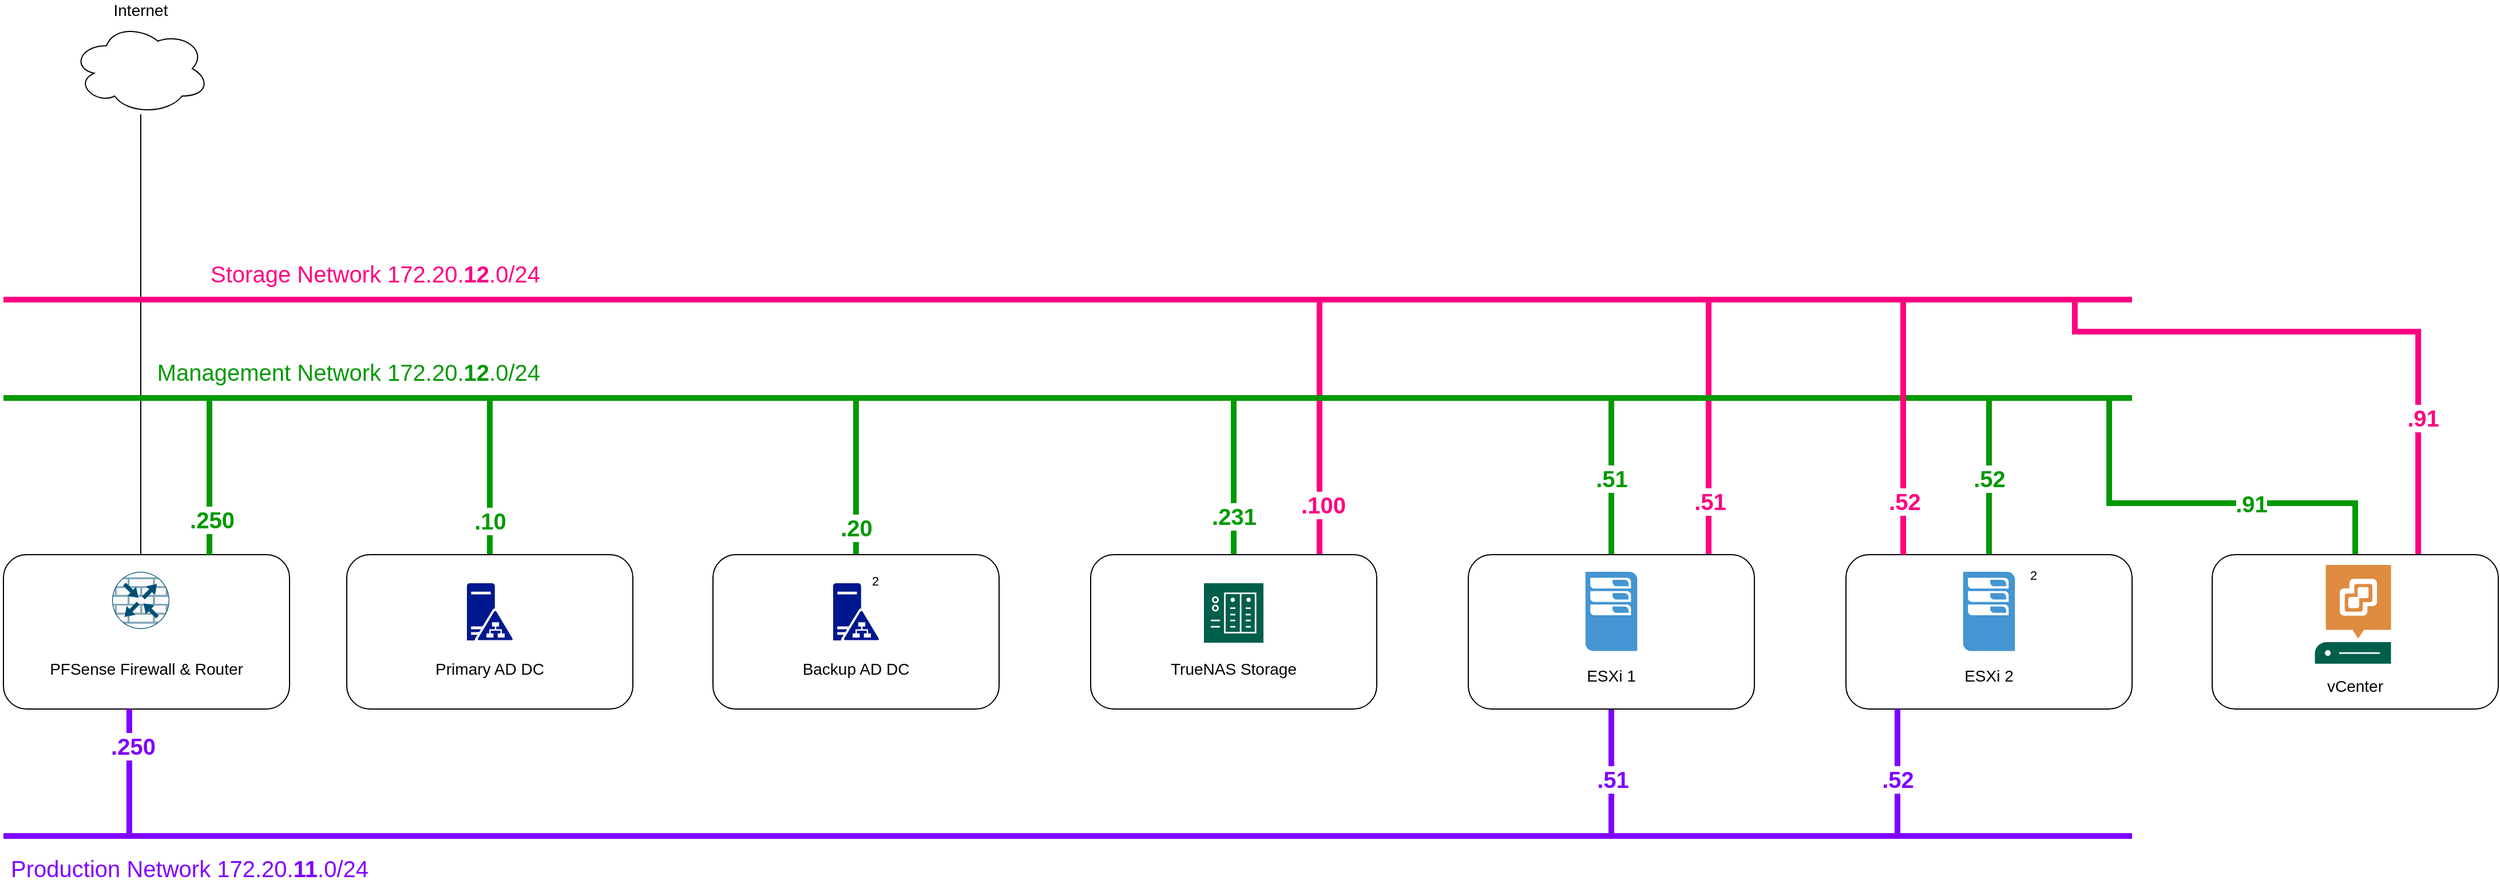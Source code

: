 <mxfile version="20.5.3" type="github">
  <diagram id="sirWhhB7pOe3GyJsnbqC" name="Page-1">
    <mxGraphModel dx="1720" dy="1044" grid="1" gridSize="10" guides="1" tooltips="1" connect="1" arrows="1" fold="1" page="1" pageScale="1" pageWidth="850" pageHeight="1100" math="0" shadow="0">
      <root>
        <mxCell id="0" />
        <mxCell id="1" parent="0" />
        <mxCell id="KDtAswgpiZjDjle5bZfT-6" style="edgeStyle=orthogonalEdgeStyle;rounded=0;orthogonalLoop=1;jettySize=auto;html=1;fontSize=14;verticalAlign=middle;endArrow=none;endFill=0;" edge="1" parent="1" source="KDtAswgpiZjDjle5bZfT-5">
          <mxGeometry relative="1" as="geometry">
            <mxPoint x="160" y="590" as="targetPoint" />
          </mxGeometry>
        </mxCell>
        <mxCell id="KDtAswgpiZjDjle5bZfT-63" style="edgeStyle=orthogonalEdgeStyle;rounded=0;orthogonalLoop=1;jettySize=auto;html=1;strokeColor=#009900;strokeWidth=5;fontSize=20;fontColor=#009900;endArrow=none;endFill=0;" edge="1" parent="1" source="KDtAswgpiZjDjle5bZfT-35">
          <mxGeometry relative="1" as="geometry">
            <mxPoint x="1880" y="450" as="targetPoint" />
            <Array as="points">
              <mxPoint x="2095" y="540" />
              <mxPoint x="1880" y="540" />
            </Array>
          </mxGeometry>
        </mxCell>
        <mxCell id="KDtAswgpiZjDjle5bZfT-64" value="&lt;b&gt;.91&lt;/b&gt;" style="edgeLabel;html=1;align=center;verticalAlign=middle;resizable=0;points=[];fontSize=20;fontColor=#009900;" vertex="1" connectable="0" parent="KDtAswgpiZjDjle5bZfT-63">
          <mxGeometry x="-0.223" y="6" relative="1" as="geometry">
            <mxPoint y="-6" as="offset" />
          </mxGeometry>
        </mxCell>
        <mxCell id="KDtAswgpiZjDjle5bZfT-74" style="edgeStyle=orthogonalEdgeStyle;rounded=0;orthogonalLoop=1;jettySize=auto;html=1;strokeColor=#FF0080;strokeWidth=5;fontSize=20;fontColor=#FF0080;endArrow=none;endFill=0;" edge="1" parent="1" source="KDtAswgpiZjDjle5bZfT-35">
          <mxGeometry relative="1" as="geometry">
            <mxPoint x="1850" y="360" as="targetPoint" />
            <Array as="points">
              <mxPoint x="2150" y="390" />
              <mxPoint x="1850" y="390" />
            </Array>
          </mxGeometry>
        </mxCell>
        <mxCell id="KDtAswgpiZjDjle5bZfT-75" value="&lt;b&gt;.91&lt;/b&gt;" style="edgeLabel;html=1;align=center;verticalAlign=middle;resizable=0;points=[];fontSize=20;fontColor=#FF0080;" vertex="1" connectable="0" parent="KDtAswgpiZjDjle5bZfT-74">
          <mxGeometry x="-0.542" y="-4" relative="1" as="geometry">
            <mxPoint as="offset" />
          </mxGeometry>
        </mxCell>
        <mxCell id="KDtAswgpiZjDjle5bZfT-35" value="" style="rounded=1;whiteSpace=wrap;html=1;fontSize=14;" vertex="1" parent="1">
          <mxGeometry x="1970" y="585" width="250" height="135" as="geometry" />
        </mxCell>
        <mxCell id="KDtAswgpiZjDjle5bZfT-37" value="vCenter" style="text;html=1;strokeColor=none;fillColor=none;align=center;verticalAlign=middle;whiteSpace=wrap;rounded=0;fontSize=14;" vertex="1" parent="KDtAswgpiZjDjle5bZfT-35">
          <mxGeometry x="20" y="100" width="210" height="30" as="geometry" />
        </mxCell>
        <mxCell id="KDtAswgpiZjDjle5bZfT-62" value="&lt;b&gt;.52&lt;/b&gt;" style="edgeStyle=orthogonalEdgeStyle;rounded=0;orthogonalLoop=1;jettySize=auto;html=1;strokeColor=#009900;strokeWidth=5;fontSize=20;fontColor=#009900;endArrow=none;endFill=0;" edge="1" parent="1" source="KDtAswgpiZjDjle5bZfT-32">
          <mxGeometry relative="1" as="geometry">
            <mxPoint x="1775" y="450" as="targetPoint" />
          </mxGeometry>
        </mxCell>
        <mxCell id="KDtAswgpiZjDjle5bZfT-32" value="" style="rounded=1;whiteSpace=wrap;html=1;fontSize=14;" vertex="1" parent="1">
          <mxGeometry x="1650" y="585" width="250" height="135" as="geometry" />
        </mxCell>
        <mxCell id="KDtAswgpiZjDjle5bZfT-33" value="&lt;div&gt;2&lt;/div&gt;" style="text;html=1;strokeColor=none;fillColor=none;align=center;verticalAlign=middle;whiteSpace=wrap;rounded=0;fontSize=11;" vertex="1" parent="KDtAswgpiZjDjle5bZfT-32">
          <mxGeometry x="134" y="3" width="60" height="30" as="geometry" />
        </mxCell>
        <mxCell id="KDtAswgpiZjDjle5bZfT-48" style="edgeStyle=orthogonalEdgeStyle;rounded=0;orthogonalLoop=1;jettySize=auto;html=1;strokeColor=#7F00FF;strokeWidth=5;fontSize=20;fontColor=#7F00FF;endArrow=none;endFill=0;" edge="1" parent="1" source="KDtAswgpiZjDjle5bZfT-29">
          <mxGeometry relative="1" as="geometry">
            <mxPoint x="1445" y="830" as="targetPoint" />
          </mxGeometry>
        </mxCell>
        <mxCell id="KDtAswgpiZjDjle5bZfT-49" value="&lt;b&gt;.51&lt;/b&gt;" style="edgeLabel;html=1;align=center;verticalAlign=middle;resizable=0;points=[];fontSize=20;fontColor=#7F00FF;" vertex="1" connectable="0" parent="KDtAswgpiZjDjle5bZfT-48">
          <mxGeometry x="0.104" relative="1" as="geometry">
            <mxPoint as="offset" />
          </mxGeometry>
        </mxCell>
        <mxCell id="KDtAswgpiZjDjle5bZfT-61" value="&lt;b&gt;.51&lt;/b&gt;" style="edgeStyle=orthogonalEdgeStyle;rounded=0;orthogonalLoop=1;jettySize=auto;html=1;strokeColor=#009900;strokeWidth=5;fontSize=20;fontColor=#009900;endArrow=none;endFill=0;" edge="1" parent="1" source="KDtAswgpiZjDjle5bZfT-29">
          <mxGeometry relative="1" as="geometry">
            <mxPoint x="1445" y="450" as="targetPoint" />
          </mxGeometry>
        </mxCell>
        <mxCell id="KDtAswgpiZjDjle5bZfT-68" style="edgeStyle=orthogonalEdgeStyle;rounded=0;orthogonalLoop=1;jettySize=auto;html=1;strokeColor=#FF0080;strokeWidth=5;fontSize=20;fontColor=#FF0080;endArrow=none;endFill=0;" edge="1" parent="1" source="KDtAswgpiZjDjle5bZfT-29">
          <mxGeometry relative="1" as="geometry">
            <mxPoint x="1530" y="360" as="targetPoint" />
            <Array as="points">
              <mxPoint x="1530" y="360" />
            </Array>
          </mxGeometry>
        </mxCell>
        <mxCell id="KDtAswgpiZjDjle5bZfT-69" value="&lt;b&gt;.51&lt;/b&gt;" style="edgeLabel;html=1;align=center;verticalAlign=middle;resizable=0;points=[];fontSize=20;fontColor=#FF0080;" vertex="1" connectable="0" parent="KDtAswgpiZjDjle5bZfT-68">
          <mxGeometry x="-0.581" y="-1" relative="1" as="geometry">
            <mxPoint as="offset" />
          </mxGeometry>
        </mxCell>
        <mxCell id="KDtAswgpiZjDjle5bZfT-29" value="" style="rounded=1;whiteSpace=wrap;html=1;fontSize=14;" vertex="1" parent="1">
          <mxGeometry x="1320" y="585" width="250" height="135" as="geometry" />
        </mxCell>
        <mxCell id="KDtAswgpiZjDjle5bZfT-59" style="edgeStyle=orthogonalEdgeStyle;rounded=0;orthogonalLoop=1;jettySize=auto;html=1;strokeColor=#009900;strokeWidth=5;fontSize=20;fontColor=#009900;endArrow=none;endFill=0;" edge="1" parent="1" source="KDtAswgpiZjDjle5bZfT-24">
          <mxGeometry relative="1" as="geometry">
            <mxPoint x="1115" y="450" as="targetPoint" />
            <Array as="points">
              <mxPoint x="1115" y="480" />
              <mxPoint x="1115" y="480" />
            </Array>
          </mxGeometry>
        </mxCell>
        <mxCell id="KDtAswgpiZjDjle5bZfT-60" value="&lt;b&gt;.231&lt;/b&gt;" style="edgeLabel;html=1;align=center;verticalAlign=middle;resizable=0;points=[];fontSize=20;fontColor=#009900;" vertex="1" connectable="0" parent="KDtAswgpiZjDjle5bZfT-59">
          <mxGeometry x="0.534" y="-3" relative="1" as="geometry">
            <mxPoint x="-3" y="69" as="offset" />
          </mxGeometry>
        </mxCell>
        <mxCell id="KDtAswgpiZjDjle5bZfT-66" style="edgeStyle=orthogonalEdgeStyle;rounded=0;orthogonalLoop=1;jettySize=auto;html=1;strokeColor=#FF0080;strokeWidth=5;fontSize=20;fontColor=#FF0080;endArrow=none;endFill=0;" edge="1" parent="1" source="KDtAswgpiZjDjle5bZfT-24">
          <mxGeometry relative="1" as="geometry">
            <mxPoint x="1190" y="360" as="targetPoint" />
            <Array as="points">
              <mxPoint x="1190" y="370" />
            </Array>
          </mxGeometry>
        </mxCell>
        <mxCell id="KDtAswgpiZjDjle5bZfT-67" value="&lt;b&gt;.100&lt;/b&gt;" style="edgeLabel;html=1;align=center;verticalAlign=middle;resizable=0;points=[];fontSize=20;fontColor=#FF0080;" vertex="1" connectable="0" parent="KDtAswgpiZjDjle5bZfT-66">
          <mxGeometry x="-0.603" y="-3" relative="1" as="geometry">
            <mxPoint as="offset" />
          </mxGeometry>
        </mxCell>
        <mxCell id="KDtAswgpiZjDjle5bZfT-24" value="" style="rounded=1;whiteSpace=wrap;html=1;fontSize=14;" vertex="1" parent="1">
          <mxGeometry x="990" y="585" width="250" height="135" as="geometry" />
        </mxCell>
        <mxCell id="KDtAswgpiZjDjle5bZfT-58" value="&lt;b&gt;.20&lt;/b&gt;" style="edgeStyle=orthogonalEdgeStyle;rounded=0;orthogonalLoop=1;jettySize=auto;html=1;strokeColor=#009900;strokeWidth=5;fontSize=20;fontColor=#009900;endArrow=none;endFill=0;" edge="1" parent="1">
          <mxGeometry x="-0.63" relative="1" as="geometry">
            <mxPoint x="785" y="450" as="targetPoint" />
            <mxPoint x="785" y="585" as="sourcePoint" />
            <mxPoint y="1" as="offset" />
          </mxGeometry>
        </mxCell>
        <mxCell id="KDtAswgpiZjDjle5bZfT-20" value="" style="rounded=1;whiteSpace=wrap;html=1;fontSize=14;" vertex="1" parent="1">
          <mxGeometry x="660" y="585" width="250" height="135" as="geometry" />
        </mxCell>
        <mxCell id="KDtAswgpiZjDjle5bZfT-56" style="edgeStyle=orthogonalEdgeStyle;rounded=0;orthogonalLoop=1;jettySize=auto;html=1;strokeColor=#009900;strokeWidth=5;fontSize=20;fontColor=#009900;endArrow=none;endFill=0;" edge="1" parent="1" source="KDtAswgpiZjDjle5bZfT-15">
          <mxGeometry relative="1" as="geometry">
            <mxPoint x="465" y="450" as="targetPoint" />
            <Array as="points">
              <mxPoint x="465" y="450" />
            </Array>
          </mxGeometry>
        </mxCell>
        <mxCell id="KDtAswgpiZjDjle5bZfT-57" value="&lt;b&gt;.10&lt;/b&gt;" style="edgeLabel;html=1;align=center;verticalAlign=middle;resizable=0;points=[];fontSize=20;fontColor=#009900;" vertex="1" connectable="0" parent="KDtAswgpiZjDjle5bZfT-56">
          <mxGeometry x="-0.1" y="-6" relative="1" as="geometry">
            <mxPoint x="-6" y="31" as="offset" />
          </mxGeometry>
        </mxCell>
        <mxCell id="KDtAswgpiZjDjle5bZfT-15" value="" style="rounded=1;whiteSpace=wrap;html=1;fontSize=14;" vertex="1" parent="1">
          <mxGeometry x="340" y="585" width="250" height="135" as="geometry" />
        </mxCell>
        <mxCell id="KDtAswgpiZjDjle5bZfT-8" value="" style="rounded=1;whiteSpace=wrap;html=1;fontSize=14;" vertex="1" parent="1">
          <mxGeometry x="40" y="585" width="250" height="135" as="geometry" />
        </mxCell>
        <mxCell id="KDtAswgpiZjDjle5bZfT-4" value="" style="sketch=0;points=[[0.5,0,0],[1,0.5,0],[0.5,1,0],[0,0.5,0],[0.145,0.145,0],[0.856,0.145,0],[0.855,0.856,0],[0.145,0.855,0]];verticalLabelPosition=bottom;html=1;verticalAlign=top;aspect=fixed;align=center;pointerEvents=1;shape=mxgraph.cisco19.rect;prIcon=router_with_firewall;fillColor=#FAFAFA;strokeColor=#005073;" vertex="1" parent="1">
          <mxGeometry x="135" y="600" width="50" height="50" as="geometry" />
        </mxCell>
        <mxCell id="KDtAswgpiZjDjle5bZfT-5" value="&lt;font style=&quot;font-size: 14px;&quot;&gt;Internet&lt;/font&gt;" style="ellipse;shape=cloud;whiteSpace=wrap;html=1;labelPosition=center;verticalLabelPosition=top;align=center;verticalAlign=bottom;" vertex="1" parent="1">
          <mxGeometry x="100" y="120" width="120" height="80" as="geometry" />
        </mxCell>
        <mxCell id="KDtAswgpiZjDjle5bZfT-9" value="PFSense Firewall &amp;amp; Router" style="text;html=1;strokeColor=none;fillColor=none;align=center;verticalAlign=middle;whiteSpace=wrap;rounded=0;fontSize=14;" vertex="1" parent="1">
          <mxGeometry x="60" y="670" width="210" height="30" as="geometry" />
        </mxCell>
        <mxCell id="KDtAswgpiZjDjle5bZfT-14" value="Primary AD DC" style="text;html=1;strokeColor=none;fillColor=none;align=center;verticalAlign=middle;whiteSpace=wrap;rounded=0;fontSize=14;" vertex="1" parent="1">
          <mxGeometry x="360" y="670" width="210" height="30" as="geometry" />
        </mxCell>
        <mxCell id="KDtAswgpiZjDjle5bZfT-16" value="" style="sketch=0;aspect=fixed;pointerEvents=1;shadow=0;dashed=0;html=1;strokeColor=none;labelPosition=center;verticalLabelPosition=bottom;verticalAlign=top;align=center;fillColor=#00188D;shape=mxgraph.mscae.enterprise.ad_fs;fontSize=14;" vertex="1" parent="1">
          <mxGeometry x="445" y="610" width="40" height="50" as="geometry" />
        </mxCell>
        <mxCell id="KDtAswgpiZjDjle5bZfT-18" value="" style="sketch=0;aspect=fixed;pointerEvents=1;shadow=0;dashed=0;html=1;strokeColor=none;labelPosition=right;verticalLabelPosition=top;verticalAlign=bottom;align=left;fillColor=#00188D;shape=mxgraph.mscae.enterprise.ad_fs;fontSize=11;" vertex="1" parent="1">
          <mxGeometry x="765" y="610" width="40" height="50" as="geometry" />
        </mxCell>
        <mxCell id="KDtAswgpiZjDjle5bZfT-19" value="Backup AD DC" style="text;html=1;strokeColor=none;fillColor=none;align=center;verticalAlign=middle;whiteSpace=wrap;rounded=0;fontSize=14;" vertex="1" parent="1">
          <mxGeometry x="680" y="670" width="210" height="30" as="geometry" />
        </mxCell>
        <mxCell id="KDtAswgpiZjDjle5bZfT-21" value="&lt;div&gt;2&lt;/div&gt;" style="text;html=1;strokeColor=none;fillColor=none;align=center;verticalAlign=middle;whiteSpace=wrap;rounded=0;fontSize=11;" vertex="1" parent="1">
          <mxGeometry x="772" y="593" width="60" height="30" as="geometry" />
        </mxCell>
        <mxCell id="KDtAswgpiZjDjle5bZfT-22" value="" style="sketch=0;pointerEvents=1;shadow=0;dashed=0;html=1;strokeColor=none;fillColor=#005F4B;labelPosition=center;verticalLabelPosition=bottom;verticalAlign=top;align=center;outlineConnect=0;shape=mxgraph.veeam2.nas;fontSize=11;" vertex="1" parent="1">
          <mxGeometry x="1089" y="610" width="52" height="52" as="geometry" />
        </mxCell>
        <mxCell id="KDtAswgpiZjDjle5bZfT-25" value="TrueNAS Storage" style="text;html=1;strokeColor=none;fillColor=none;align=center;verticalAlign=middle;whiteSpace=wrap;rounded=0;fontSize=14;" vertex="1" parent="1">
          <mxGeometry x="1010" y="670" width="210" height="30" as="geometry" />
        </mxCell>
        <mxCell id="KDtAswgpiZjDjle5bZfT-26" value="" style="pointerEvents=1;shadow=0;dashed=0;html=1;strokeColor=none;fillColor=#4495D1;labelPosition=center;verticalLabelPosition=bottom;verticalAlign=top;align=center;outlineConnect=0;shape=mxgraph.veeam.2d.esx_esxi;fontSize=11;" vertex="1" parent="1">
          <mxGeometry x="1422.39" y="600" width="45.23" height="69.2" as="geometry" />
        </mxCell>
        <mxCell id="KDtAswgpiZjDjle5bZfT-28" value="ESXi 1" style="text;html=1;strokeColor=none;fillColor=none;align=center;verticalAlign=middle;whiteSpace=wrap;rounded=0;fontSize=14;" vertex="1" parent="1">
          <mxGeometry x="1340" y="676" width="210" height="30" as="geometry" />
        </mxCell>
        <mxCell id="KDtAswgpiZjDjle5bZfT-30" value="" style="pointerEvents=1;shadow=0;dashed=0;html=1;strokeColor=none;fillColor=#4495D1;labelPosition=center;verticalLabelPosition=bottom;verticalAlign=top;align=center;outlineConnect=0;shape=mxgraph.veeam.2d.esx_esxi;fontSize=11;" vertex="1" parent="1">
          <mxGeometry x="1752.39" y="600" width="45.23" height="69.2" as="geometry" />
        </mxCell>
        <mxCell id="KDtAswgpiZjDjle5bZfT-31" value="ESXi 2" style="text;html=1;strokeColor=none;fillColor=none;align=center;verticalAlign=middle;whiteSpace=wrap;rounded=0;fontSize=14;" vertex="1" parent="1">
          <mxGeometry x="1670" y="676" width="210" height="30" as="geometry" />
        </mxCell>
        <mxCell id="KDtAswgpiZjDjle5bZfT-36" value="" style="sketch=0;pointerEvents=1;shadow=0;dashed=0;html=1;strokeColor=none;fillColor=#005F4B;labelPosition=center;verticalLabelPosition=bottom;verticalAlign=top;align=center;outlineConnect=0;shape=mxgraph.veeam2.vcenter_server;fontSize=11;" vertex="1" parent="1">
          <mxGeometry x="2059.77" y="594" width="66.46" height="86.4" as="geometry" />
        </mxCell>
        <mxCell id="KDtAswgpiZjDjle5bZfT-38" value="Production Network 172.20.&lt;b&gt;11&lt;/b&gt;.0/24" style="endArrow=none;html=1;rounded=0;fontSize=20;fontColor=#7F00FF;strokeColor=#7F00FF;strokeWidth=5;labelPosition=left;verticalLabelPosition=bottom;align=right;verticalAlign=top;" edge="1" parent="1">
          <mxGeometry x="-0.656" y="-10" width="50" height="50" relative="1" as="geometry">
            <mxPoint x="40" y="831" as="sourcePoint" />
            <mxPoint x="1900" y="831" as="targetPoint" />
            <mxPoint as="offset" />
          </mxGeometry>
        </mxCell>
        <mxCell id="KDtAswgpiZjDjle5bZfT-39" value="" style="endArrow=none;html=1;rounded=0;strokeColor=#7F00FF;strokeWidth=5;fontSize=20;fontColor=#7F00FF;entryX=0.44;entryY=1;entryDx=0;entryDy=0;entryPerimeter=0;" edge="1" parent="1">
          <mxGeometry width="50" height="50" relative="1" as="geometry">
            <mxPoint x="150" y="830" as="sourcePoint" />
            <mxPoint x="150.0" y="720" as="targetPoint" />
          </mxGeometry>
        </mxCell>
        <mxCell id="KDtAswgpiZjDjle5bZfT-40" value="&lt;b&gt;.250&lt;/b&gt;" style="edgeLabel;html=1;align=center;verticalAlign=middle;resizable=0;points=[];fontSize=20;fontColor=#7F00FF;" vertex="1" connectable="0" parent="KDtAswgpiZjDjle5bZfT-39">
          <mxGeometry x="0.445" y="-3" relative="1" as="geometry">
            <mxPoint y="1" as="offset" />
          </mxGeometry>
        </mxCell>
        <mxCell id="KDtAswgpiZjDjle5bZfT-50" style="edgeStyle=orthogonalEdgeStyle;rounded=0;orthogonalLoop=1;jettySize=auto;html=1;strokeColor=#7F00FF;strokeWidth=5;fontSize=20;fontColor=#7F00FF;endArrow=none;endFill=0;" edge="1" parent="1">
          <mxGeometry relative="1" as="geometry">
            <mxPoint x="1695" y="830" as="targetPoint" />
            <mxPoint x="1695" y="720" as="sourcePoint" />
          </mxGeometry>
        </mxCell>
        <mxCell id="KDtAswgpiZjDjle5bZfT-51" value="&lt;b&gt;.52&lt;/b&gt;" style="edgeLabel;html=1;align=center;verticalAlign=middle;resizable=0;points=[];fontSize=20;fontColor=#7F00FF;" vertex="1" connectable="0" parent="KDtAswgpiZjDjle5bZfT-50">
          <mxGeometry x="0.104" relative="1" as="geometry">
            <mxPoint as="offset" />
          </mxGeometry>
        </mxCell>
        <mxCell id="KDtAswgpiZjDjle5bZfT-52" value="Management Network 172.20.&lt;b&gt;12&lt;/b&gt;.0/24" style="endArrow=none;html=1;rounded=0;fontSize=20;fontColor=#009900;strokeColor=#009900;strokeWidth=5;labelPosition=left;verticalLabelPosition=top;align=right;verticalAlign=bottom;" edge="1" parent="1">
          <mxGeometry x="-0.495" y="8" width="50" height="50" relative="1" as="geometry">
            <mxPoint x="40" y="448" as="sourcePoint" />
            <mxPoint x="1900" y="448" as="targetPoint" />
            <mxPoint as="offset" />
          </mxGeometry>
        </mxCell>
        <mxCell id="KDtAswgpiZjDjle5bZfT-53" style="edgeStyle=orthogonalEdgeStyle;rounded=0;orthogonalLoop=1;jettySize=auto;html=1;strokeColor=#009900;strokeWidth=5;fontSize=20;fontColor=#009900;endArrow=none;endFill=0;" edge="1" parent="1" source="KDtAswgpiZjDjle5bZfT-8">
          <mxGeometry relative="1" as="geometry">
            <mxPoint x="220" y="450" as="targetPoint" />
            <Array as="points">
              <mxPoint x="220" y="450" />
            </Array>
          </mxGeometry>
        </mxCell>
        <mxCell id="KDtAswgpiZjDjle5bZfT-54" value="&lt;b&gt;.250&lt;/b&gt;" style="edgeLabel;html=1;align=center;verticalAlign=middle;resizable=0;points=[];fontSize=20;fontColor=#009900;" vertex="1" connectable="0" parent="KDtAswgpiZjDjle5bZfT-53">
          <mxGeometry x="-0.539" y="-2" relative="1" as="geometry">
            <mxPoint as="offset" />
          </mxGeometry>
        </mxCell>
        <mxCell id="KDtAswgpiZjDjle5bZfT-65" value="Storage Network 172.20.&lt;b&gt;12&lt;/b&gt;.0/24" style="endArrow=none;html=1;rounded=0;fontSize=20;fontColor=#FF0080;strokeColor=#FF0080;strokeWidth=5;labelPosition=left;verticalLabelPosition=top;align=right;verticalAlign=bottom;" edge="1" parent="1">
          <mxGeometry x="-0.495" y="8" width="50" height="50" relative="1" as="geometry">
            <mxPoint x="40" y="362" as="sourcePoint" />
            <mxPoint x="1900" y="362" as="targetPoint" />
            <mxPoint as="offset" />
          </mxGeometry>
        </mxCell>
        <mxCell id="KDtAswgpiZjDjle5bZfT-72" style="edgeStyle=orthogonalEdgeStyle;rounded=0;orthogonalLoop=1;jettySize=auto;html=1;strokeColor=#FF0080;strokeWidth=5;fontSize=20;fontColor=#FF0080;endArrow=none;endFill=0;" edge="1" parent="1">
          <mxGeometry relative="1" as="geometry">
            <mxPoint x="1700" y="360" as="targetPoint" />
            <mxPoint x="1700.029" y="585" as="sourcePoint" />
            <Array as="points">
              <mxPoint x="1700" y="360" />
            </Array>
          </mxGeometry>
        </mxCell>
        <mxCell id="KDtAswgpiZjDjle5bZfT-73" value="&lt;b&gt;.52&lt;/b&gt;" style="edgeLabel;html=1;align=center;verticalAlign=middle;resizable=0;points=[];fontSize=20;fontColor=#FF0080;" vertex="1" connectable="0" parent="KDtAswgpiZjDjle5bZfT-72">
          <mxGeometry x="-0.581" y="-1" relative="1" as="geometry">
            <mxPoint as="offset" />
          </mxGeometry>
        </mxCell>
      </root>
    </mxGraphModel>
  </diagram>
</mxfile>
